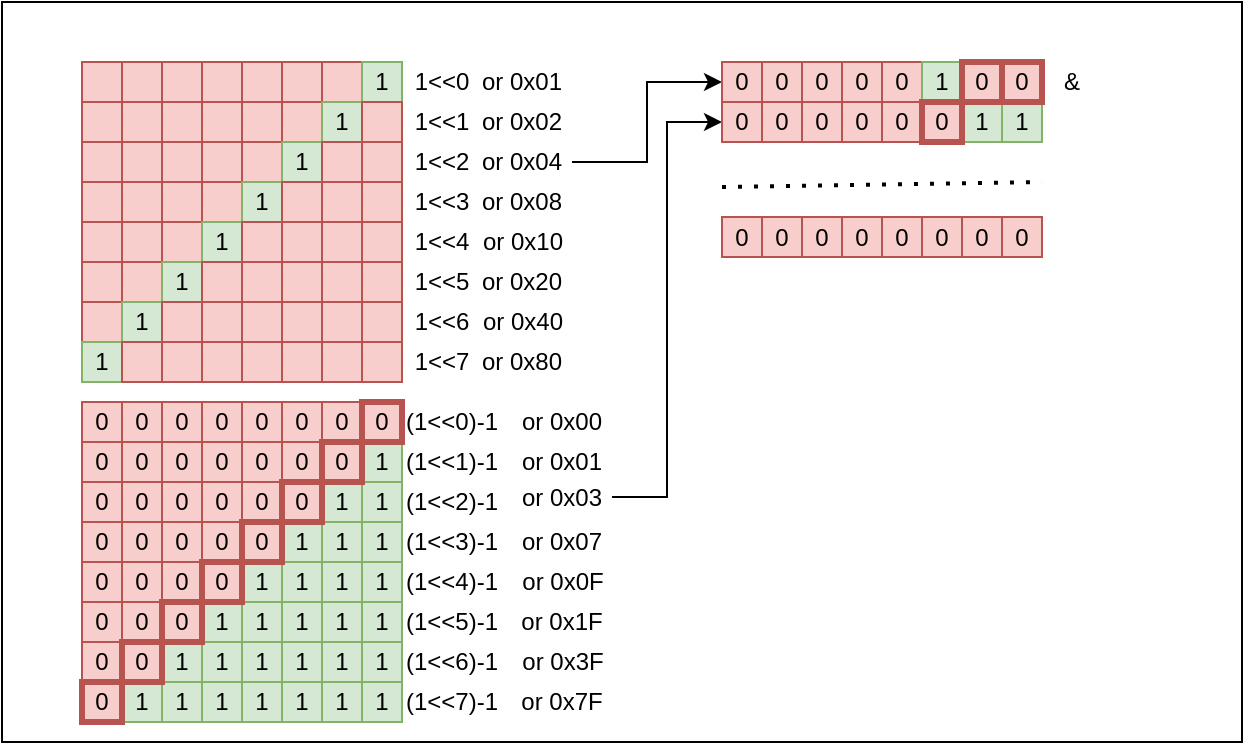 <mxfile version="20.8.16" type="device"><diagram name="Page-1" id="NR38ET6LSINFCs_Q1zSV"><mxGraphModel dx="819" dy="488" grid="1" gridSize="10" guides="1" tooltips="1" connect="1" arrows="1" fold="1" page="1" pageScale="1" pageWidth="827" pageHeight="1169" math="0" shadow="0"><root><mxCell id="0"/><mxCell id="1" parent="0"/><mxCell id="IAJp0LTzA-rGUFj2sGDD-231" value="" style="rounded=0;whiteSpace=wrap;html=1;strokeWidth=1;" vertex="1" parent="1"><mxGeometry x="240" y="80" width="620" height="370" as="geometry"/></mxCell><mxCell id="IAJp0LTzA-rGUFj2sGDD-2" value="0" style="rounded=0;whiteSpace=wrap;html=1;fillColor=#f8cecc;strokeColor=#b85450;" vertex="1" parent="1"><mxGeometry x="320" y="280" width="20" height="20" as="geometry"/></mxCell><mxCell id="IAJp0LTzA-rGUFj2sGDD-3" value="0" style="rounded=0;whiteSpace=wrap;html=1;fillColor=#f8cecc;strokeColor=#b85450;" vertex="1" parent="1"><mxGeometry x="340" y="280" width="20" height="20" as="geometry"/></mxCell><mxCell id="IAJp0LTzA-rGUFj2sGDD-4" value="0" style="rounded=0;whiteSpace=wrap;html=1;fillColor=#f8cecc;strokeColor=#b85450;" vertex="1" parent="1"><mxGeometry x="360" y="280" width="20" height="20" as="geometry"/></mxCell><mxCell id="IAJp0LTzA-rGUFj2sGDD-5" value="0" style="rounded=0;whiteSpace=wrap;html=1;fillColor=#f8cecc;strokeColor=#b85450;" vertex="1" parent="1"><mxGeometry x="380" y="280" width="20" height="20" as="geometry"/></mxCell><mxCell id="IAJp0LTzA-rGUFj2sGDD-6" value="0" style="rounded=0;whiteSpace=wrap;html=1;fillColor=#f8cecc;strokeColor=#b85450;" vertex="1" parent="1"><mxGeometry x="400" y="280" width="20" height="20" as="geometry"/></mxCell><mxCell id="IAJp0LTzA-rGUFj2sGDD-7" value="0" style="rounded=0;whiteSpace=wrap;html=1;fillColor=#f8cecc;strokeColor=#b85450;" vertex="1" parent="1"><mxGeometry x="280" y="300" width="20" height="20" as="geometry"/></mxCell><mxCell id="IAJp0LTzA-rGUFj2sGDD-8" value="0" style="rounded=0;whiteSpace=wrap;html=1;fillColor=#f8cecc;strokeColor=#b85450;" vertex="1" parent="1"><mxGeometry x="300" y="300" width="20" height="20" as="geometry"/></mxCell><mxCell id="IAJp0LTzA-rGUFj2sGDD-9" value="0" style="rounded=0;whiteSpace=wrap;html=1;fillColor=#f8cecc;strokeColor=#b85450;" vertex="1" parent="1"><mxGeometry x="320" y="300" width="20" height="20" as="geometry"/></mxCell><mxCell id="IAJp0LTzA-rGUFj2sGDD-10" value="0" style="rounded=0;whiteSpace=wrap;html=1;fillColor=#f8cecc;strokeColor=#b85450;" vertex="1" parent="1"><mxGeometry x="340" y="300" width="20" height="20" as="geometry"/></mxCell><mxCell id="IAJp0LTzA-rGUFj2sGDD-11" value="0" style="rounded=0;whiteSpace=wrap;html=1;fillColor=#f8cecc;strokeColor=#b85450;" vertex="1" parent="1"><mxGeometry x="360" y="300" width="20" height="20" as="geometry"/></mxCell><mxCell id="IAJp0LTzA-rGUFj2sGDD-12" value="0" style="rounded=0;whiteSpace=wrap;html=1;fillColor=#f8cecc;strokeColor=#b85450;" vertex="1" parent="1"><mxGeometry x="380" y="300" width="20" height="20" as="geometry"/></mxCell><mxCell id="IAJp0LTzA-rGUFj2sGDD-13" value="1" style="rounded=0;whiteSpace=wrap;html=1;fillColor=#d5e8d4;strokeColor=#82b366;" vertex="1" parent="1"><mxGeometry x="420" y="300" width="20" height="20" as="geometry"/></mxCell><mxCell id="IAJp0LTzA-rGUFj2sGDD-14" value="0" style="rounded=0;whiteSpace=wrap;html=1;fillColor=#f8cecc;strokeColor=#b85450;" vertex="1" parent="1"><mxGeometry x="280" y="320" width="20" height="20" as="geometry"/></mxCell><mxCell id="IAJp0LTzA-rGUFj2sGDD-15" value="0" style="rounded=0;whiteSpace=wrap;html=1;fillColor=#f8cecc;strokeColor=#b85450;" vertex="1" parent="1"><mxGeometry x="300" y="320" width="20" height="20" as="geometry"/></mxCell><mxCell id="IAJp0LTzA-rGUFj2sGDD-16" value="0" style="rounded=0;whiteSpace=wrap;html=1;fillColor=#f8cecc;strokeColor=#b85450;" vertex="1" parent="1"><mxGeometry x="320" y="320" width="20" height="20" as="geometry"/></mxCell><mxCell id="IAJp0LTzA-rGUFj2sGDD-17" value="0" style="rounded=0;whiteSpace=wrap;html=1;fillColor=#f8cecc;strokeColor=#b85450;" vertex="1" parent="1"><mxGeometry x="340" y="320" width="20" height="20" as="geometry"/></mxCell><mxCell id="IAJp0LTzA-rGUFj2sGDD-18" value="0" style="rounded=0;whiteSpace=wrap;html=1;fillColor=#f8cecc;strokeColor=#b85450;" vertex="1" parent="1"><mxGeometry x="360" y="320" width="20" height="20" as="geometry"/></mxCell><mxCell id="IAJp0LTzA-rGUFj2sGDD-19" value="1" style="rounded=0;whiteSpace=wrap;html=1;fillColor=#d5e8d4;strokeColor=#82b366;" vertex="1" parent="1"><mxGeometry x="400" y="320" width="20" height="20" as="geometry"/></mxCell><mxCell id="IAJp0LTzA-rGUFj2sGDD-20" value="1" style="rounded=0;whiteSpace=wrap;html=1;fillColor=#d5e8d4;strokeColor=#82b366;" vertex="1" parent="1"><mxGeometry x="420" y="320" width="20" height="20" as="geometry"/></mxCell><mxCell id="IAJp0LTzA-rGUFj2sGDD-21" value="0" style="rounded=0;whiteSpace=wrap;html=1;fillColor=#f8cecc;strokeColor=#b85450;" vertex="1" parent="1"><mxGeometry x="280" y="340" width="20" height="20" as="geometry"/></mxCell><mxCell id="IAJp0LTzA-rGUFj2sGDD-22" value="0" style="rounded=0;whiteSpace=wrap;html=1;fillColor=#f8cecc;strokeColor=#b85450;" vertex="1" parent="1"><mxGeometry x="300" y="340" width="20" height="20" as="geometry"/></mxCell><mxCell id="IAJp0LTzA-rGUFj2sGDD-23" value="0" style="rounded=0;whiteSpace=wrap;html=1;fillColor=#f8cecc;strokeColor=#b85450;" vertex="1" parent="1"><mxGeometry x="320" y="340" width="20" height="20" as="geometry"/></mxCell><mxCell id="IAJp0LTzA-rGUFj2sGDD-24" value="0" style="rounded=0;whiteSpace=wrap;html=1;fillColor=#f8cecc;strokeColor=#b85450;" vertex="1" parent="1"><mxGeometry x="340" y="340" width="20" height="20" as="geometry"/></mxCell><mxCell id="IAJp0LTzA-rGUFj2sGDD-25" value="1" style="rounded=0;whiteSpace=wrap;html=1;fillColor=#d5e8d4;strokeColor=#82b366;" vertex="1" parent="1"><mxGeometry x="380" y="340" width="20" height="20" as="geometry"/></mxCell><mxCell id="IAJp0LTzA-rGUFj2sGDD-26" value="1" style="rounded=0;whiteSpace=wrap;html=1;fillColor=#d5e8d4;strokeColor=#82b366;" vertex="1" parent="1"><mxGeometry x="400" y="340" width="20" height="20" as="geometry"/></mxCell><mxCell id="IAJp0LTzA-rGUFj2sGDD-27" value="1" style="rounded=0;whiteSpace=wrap;html=1;fillColor=#d5e8d4;strokeColor=#82b366;" vertex="1" parent="1"><mxGeometry x="420" y="340" width="20" height="20" as="geometry"/></mxCell><mxCell id="IAJp0LTzA-rGUFj2sGDD-28" value="0" style="rounded=0;whiteSpace=wrap;html=1;fillColor=#f8cecc;strokeColor=#b85450;" vertex="1" parent="1"><mxGeometry x="280" y="360" width="20" height="20" as="geometry"/></mxCell><mxCell id="IAJp0LTzA-rGUFj2sGDD-29" value="0" style="rounded=0;whiteSpace=wrap;html=1;fillColor=#f8cecc;strokeColor=#b85450;" vertex="1" parent="1"><mxGeometry x="300" y="360" width="20" height="20" as="geometry"/></mxCell><mxCell id="IAJp0LTzA-rGUFj2sGDD-30" value="0" style="rounded=0;whiteSpace=wrap;html=1;fillColor=#f8cecc;strokeColor=#b85450;" vertex="1" parent="1"><mxGeometry x="320" y="360" width="20" height="20" as="geometry"/></mxCell><mxCell id="IAJp0LTzA-rGUFj2sGDD-31" value="1" style="rounded=0;whiteSpace=wrap;html=1;fillColor=#d5e8d4;strokeColor=#82b366;" vertex="1" parent="1"><mxGeometry x="360" y="360" width="20" height="20" as="geometry"/></mxCell><mxCell id="IAJp0LTzA-rGUFj2sGDD-32" value="1" style="rounded=0;whiteSpace=wrap;html=1;fillColor=#d5e8d4;strokeColor=#82b366;" vertex="1" parent="1"><mxGeometry x="380" y="360" width="20" height="20" as="geometry"/></mxCell><mxCell id="IAJp0LTzA-rGUFj2sGDD-33" value="1" style="rounded=0;whiteSpace=wrap;html=1;fillColor=#d5e8d4;strokeColor=#82b366;" vertex="1" parent="1"><mxGeometry x="400" y="360" width="20" height="20" as="geometry"/></mxCell><mxCell id="IAJp0LTzA-rGUFj2sGDD-34" value="1" style="rounded=0;whiteSpace=wrap;html=1;fillColor=#d5e8d4;strokeColor=#82b366;" vertex="1" parent="1"><mxGeometry x="420" y="360" width="20" height="20" as="geometry"/></mxCell><mxCell id="IAJp0LTzA-rGUFj2sGDD-35" value="0" style="rounded=0;whiteSpace=wrap;html=1;fillColor=#f8cecc;strokeColor=#b85450;" vertex="1" parent="1"><mxGeometry x="280" y="380" width="20" height="20" as="geometry"/></mxCell><mxCell id="IAJp0LTzA-rGUFj2sGDD-36" value="0" style="rounded=0;whiteSpace=wrap;html=1;fillColor=#f8cecc;strokeColor=#b85450;" vertex="1" parent="1"><mxGeometry x="300" y="380" width="20" height="20" as="geometry"/></mxCell><mxCell id="IAJp0LTzA-rGUFj2sGDD-37" value="1" style="rounded=0;whiteSpace=wrap;html=1;fillColor=#d5e8d4;strokeColor=#82b366;" vertex="1" parent="1"><mxGeometry x="340" y="380" width="20" height="20" as="geometry"/></mxCell><mxCell id="IAJp0LTzA-rGUFj2sGDD-38" value="1" style="rounded=0;whiteSpace=wrap;html=1;fillColor=#d5e8d4;strokeColor=#82b366;" vertex="1" parent="1"><mxGeometry x="360" y="380" width="20" height="20" as="geometry"/></mxCell><mxCell id="IAJp0LTzA-rGUFj2sGDD-39" value="1" style="rounded=0;whiteSpace=wrap;html=1;fillColor=#d5e8d4;strokeColor=#82b366;" vertex="1" parent="1"><mxGeometry x="380" y="380" width="20" height="20" as="geometry"/></mxCell><mxCell id="IAJp0LTzA-rGUFj2sGDD-40" value="1" style="rounded=0;whiteSpace=wrap;html=1;fillColor=#d5e8d4;strokeColor=#82b366;" vertex="1" parent="1"><mxGeometry x="400" y="380" width="20" height="20" as="geometry"/></mxCell><mxCell id="IAJp0LTzA-rGUFj2sGDD-41" value="1" style="rounded=0;whiteSpace=wrap;html=1;fillColor=#d5e8d4;strokeColor=#82b366;" vertex="1" parent="1"><mxGeometry x="420" y="380" width="20" height="20" as="geometry"/></mxCell><mxCell id="IAJp0LTzA-rGUFj2sGDD-42" value="0" style="rounded=0;whiteSpace=wrap;html=1;fillColor=#f8cecc;strokeColor=#b85450;" vertex="1" parent="1"><mxGeometry x="280" y="400" width="20" height="20" as="geometry"/></mxCell><mxCell id="IAJp0LTzA-rGUFj2sGDD-43" value="1" style="rounded=0;whiteSpace=wrap;html=1;fillColor=#d5e8d4;strokeColor=#82b366;" vertex="1" parent="1"><mxGeometry x="320" y="400" width="20" height="20" as="geometry"/></mxCell><mxCell id="IAJp0LTzA-rGUFj2sGDD-44" value="1" style="rounded=0;whiteSpace=wrap;html=1;fillColor=#d5e8d4;strokeColor=#82b366;" vertex="1" parent="1"><mxGeometry x="340" y="400" width="20" height="20" as="geometry"/></mxCell><mxCell id="IAJp0LTzA-rGUFj2sGDD-45" value="1" style="rounded=0;whiteSpace=wrap;html=1;fillColor=#d5e8d4;strokeColor=#82b366;" vertex="1" parent="1"><mxGeometry x="360" y="400" width="20" height="20" as="geometry"/></mxCell><mxCell id="IAJp0LTzA-rGUFj2sGDD-46" value="1" style="rounded=0;whiteSpace=wrap;html=1;fillColor=#d5e8d4;strokeColor=#82b366;" vertex="1" parent="1"><mxGeometry x="380" y="400" width="20" height="20" as="geometry"/></mxCell><mxCell id="IAJp0LTzA-rGUFj2sGDD-47" value="1" style="rounded=0;whiteSpace=wrap;html=1;fillColor=#d5e8d4;strokeColor=#82b366;" vertex="1" parent="1"><mxGeometry x="400" y="400" width="20" height="20" as="geometry"/></mxCell><mxCell id="IAJp0LTzA-rGUFj2sGDD-48" value="1" style="rounded=0;whiteSpace=wrap;html=1;fillColor=#d5e8d4;strokeColor=#82b366;" vertex="1" parent="1"><mxGeometry x="420" y="400" width="20" height="20" as="geometry"/></mxCell><mxCell id="IAJp0LTzA-rGUFj2sGDD-49" value="1" style="rounded=0;whiteSpace=wrap;html=1;fillColor=#d5e8d4;strokeColor=#82b366;" vertex="1" parent="1"><mxGeometry x="300" y="420" width="20" height="20" as="geometry"/></mxCell><mxCell id="IAJp0LTzA-rGUFj2sGDD-50" value="1" style="rounded=0;whiteSpace=wrap;html=1;fillColor=#d5e8d4;strokeColor=#82b366;" vertex="1" parent="1"><mxGeometry x="320" y="420" width="20" height="20" as="geometry"/></mxCell><mxCell id="IAJp0LTzA-rGUFj2sGDD-51" value="1" style="rounded=0;whiteSpace=wrap;html=1;fillColor=#d5e8d4;strokeColor=#82b366;" vertex="1" parent="1"><mxGeometry x="340" y="420" width="20" height="20" as="geometry"/></mxCell><mxCell id="IAJp0LTzA-rGUFj2sGDD-52" value="1" style="rounded=0;whiteSpace=wrap;html=1;fillColor=#d5e8d4;strokeColor=#82b366;" vertex="1" parent="1"><mxGeometry x="360" y="420" width="20" height="20" as="geometry"/></mxCell><mxCell id="IAJp0LTzA-rGUFj2sGDD-53" value="1" style="rounded=0;whiteSpace=wrap;html=1;fillColor=#d5e8d4;strokeColor=#82b366;" vertex="1" parent="1"><mxGeometry x="380" y="420" width="20" height="20" as="geometry"/></mxCell><mxCell id="IAJp0LTzA-rGUFj2sGDD-54" value="1" style="rounded=0;whiteSpace=wrap;html=1;fillColor=#d5e8d4;strokeColor=#82b366;" vertex="1" parent="1"><mxGeometry x="400" y="420" width="20" height="20" as="geometry"/></mxCell><mxCell id="IAJp0LTzA-rGUFj2sGDD-55" value="1" style="rounded=0;whiteSpace=wrap;html=1;fillColor=#d5e8d4;strokeColor=#82b366;" vertex="1" parent="1"><mxGeometry x="420" y="420" width="20" height="20" as="geometry"/></mxCell><mxCell id="IAJp0LTzA-rGUFj2sGDD-56" value="(1&amp;lt;&amp;lt;1)-1" style="text;html=1;strokeColor=none;fillColor=none;align=center;verticalAlign=middle;whiteSpace=wrap;rounded=0;" vertex="1" parent="1"><mxGeometry x="440" y="302.5" width="50" height="15" as="geometry"/></mxCell><mxCell id="IAJp0LTzA-rGUFj2sGDD-57" value="(1&amp;lt;&amp;lt;2)-1" style="text;html=1;strokeColor=none;fillColor=none;align=center;verticalAlign=middle;whiteSpace=wrap;rounded=0;" vertex="1" parent="1"><mxGeometry x="445" y="322.5" width="40" height="15" as="geometry"/></mxCell><mxCell id="IAJp0LTzA-rGUFj2sGDD-58" value="(1&amp;lt;&amp;lt;3)-1" style="text;html=1;strokeColor=none;fillColor=none;align=center;verticalAlign=middle;whiteSpace=wrap;rounded=0;" vertex="1" parent="1"><mxGeometry x="445" y="342.5" width="40" height="15" as="geometry"/></mxCell><mxCell id="IAJp0LTzA-rGUFj2sGDD-59" value="(1&amp;lt;&amp;lt;4)-1" style="text;html=1;strokeColor=none;fillColor=none;align=center;verticalAlign=middle;whiteSpace=wrap;rounded=0;" vertex="1" parent="1"><mxGeometry x="445" y="362.5" width="40" height="15" as="geometry"/></mxCell><mxCell id="IAJp0LTzA-rGUFj2sGDD-60" value="(1&amp;lt;&amp;lt;5)-1" style="text;html=1;strokeColor=none;fillColor=none;align=center;verticalAlign=middle;whiteSpace=wrap;rounded=0;" vertex="1" parent="1"><mxGeometry x="445" y="382.5" width="40" height="15" as="geometry"/></mxCell><mxCell id="IAJp0LTzA-rGUFj2sGDD-61" value="(1&amp;lt;&amp;lt;6)-1" style="text;html=1;strokeColor=none;fillColor=none;align=center;verticalAlign=middle;whiteSpace=wrap;rounded=0;" vertex="1" parent="1"><mxGeometry x="445" y="402.5" width="40" height="15" as="geometry"/></mxCell><mxCell id="IAJp0LTzA-rGUFj2sGDD-62" value="(1&amp;lt;&amp;lt;7)-1" style="text;html=1;strokeColor=none;fillColor=none;align=center;verticalAlign=middle;whiteSpace=wrap;rounded=0;" vertex="1" parent="1"><mxGeometry x="445" y="422.5" width="40" height="15" as="geometry"/></mxCell><mxCell id="IAJp0LTzA-rGUFj2sGDD-63" value="or 0x01" style="text;html=1;strokeColor=none;fillColor=none;align=center;verticalAlign=middle;whiteSpace=wrap;rounded=0;" vertex="1" parent="1"><mxGeometry x="490" y="302.5" width="60" height="15" as="geometry"/></mxCell><mxCell id="IAJp0LTzA-rGUFj2sGDD-220" style="edgeStyle=orthogonalEdgeStyle;rounded=0;orthogonalLoop=1;jettySize=auto;html=1;exitX=1;exitY=0.5;exitDx=0;exitDy=0;entryX=0;entryY=0.5;entryDx=0;entryDy=0;" edge="1" parent="1" source="IAJp0LTzA-rGUFj2sGDD-64" target="IAJp0LTzA-rGUFj2sGDD-201"><mxGeometry relative="1" as="geometry"/></mxCell><mxCell id="IAJp0LTzA-rGUFj2sGDD-64" value="or 0x03" style="text;html=1;strokeColor=none;fillColor=none;align=center;verticalAlign=middle;whiteSpace=wrap;rounded=0;" vertex="1" parent="1"><mxGeometry x="495" y="320" width="50" height="15" as="geometry"/></mxCell><mxCell id="IAJp0LTzA-rGUFj2sGDD-65" value="or 0x07" style="text;html=1;strokeColor=none;fillColor=none;align=center;verticalAlign=middle;whiteSpace=wrap;rounded=0;" vertex="1" parent="1"><mxGeometry x="495" y="342.5" width="50" height="15" as="geometry"/></mxCell><mxCell id="IAJp0LTzA-rGUFj2sGDD-66" value="or 0x0F" style="text;html=1;strokeColor=none;fillColor=none;align=center;verticalAlign=middle;whiteSpace=wrap;rounded=0;" vertex="1" parent="1"><mxGeometry x="497.5" y="362.5" width="45" height="15" as="geometry"/></mxCell><mxCell id="IAJp0LTzA-rGUFj2sGDD-67" value="or 0x1F" style="text;html=1;strokeColor=none;fillColor=none;align=center;verticalAlign=middle;whiteSpace=wrap;rounded=0;" vertex="1" parent="1"><mxGeometry x="495" y="382.5" width="50" height="15" as="geometry"/></mxCell><mxCell id="IAJp0LTzA-rGUFj2sGDD-68" value="or 0x3F" style="text;html=1;strokeColor=none;fillColor=none;align=center;verticalAlign=middle;whiteSpace=wrap;rounded=0;" vertex="1" parent="1"><mxGeometry x="497.5" y="402.5" width="45" height="15" as="geometry"/></mxCell><mxCell id="IAJp0LTzA-rGUFj2sGDD-69" value="or 0x7F" style="text;html=1;strokeColor=none;fillColor=none;align=center;verticalAlign=middle;whiteSpace=wrap;rounded=0;" vertex="1" parent="1"><mxGeometry x="495" y="422.5" width="50" height="15" as="geometry"/></mxCell><mxCell id="IAJp0LTzA-rGUFj2sGDD-70" value="0" style="rounded=0;whiteSpace=wrap;html=1;fillColor=#f8cecc;strokeColor=#b85450;" vertex="1" parent="1"><mxGeometry x="300" y="280" width="20" height="20" as="geometry"/></mxCell><mxCell id="IAJp0LTzA-rGUFj2sGDD-71" value="0" style="rounded=0;whiteSpace=wrap;html=1;fillColor=#f8cecc;strokeColor=#b85450;" vertex="1" parent="1"><mxGeometry x="280" y="280" width="20" height="20" as="geometry"/></mxCell><mxCell id="IAJp0LTzA-rGUFj2sGDD-72" value="0" style="rounded=0;whiteSpace=wrap;html=1;fillColor=#f8cecc;strokeColor=#b85450;strokeWidth=3;" vertex="1" parent="1"><mxGeometry x="420" y="280" width="20" height="20" as="geometry"/></mxCell><mxCell id="IAJp0LTzA-rGUFj2sGDD-73" value="0" style="rounded=0;whiteSpace=wrap;html=1;fillColor=#f8cecc;strokeColor=#b85450;strokeWidth=3;" vertex="1" parent="1"><mxGeometry x="400" y="300" width="20" height="20" as="geometry"/></mxCell><mxCell id="IAJp0LTzA-rGUFj2sGDD-74" value="0" style="rounded=0;whiteSpace=wrap;html=1;fillColor=#f8cecc;strokeColor=#b85450;strokeWidth=3;" vertex="1" parent="1"><mxGeometry x="380" y="320" width="20" height="20" as="geometry"/></mxCell><mxCell id="IAJp0LTzA-rGUFj2sGDD-75" value="0" style="rounded=0;whiteSpace=wrap;html=1;fillColor=#f8cecc;strokeColor=#b85450;direction=south;strokeWidth=3;" vertex="1" parent="1"><mxGeometry x="360" y="340" width="20" height="20" as="geometry"/></mxCell><mxCell id="IAJp0LTzA-rGUFj2sGDD-76" value="0" style="rounded=0;whiteSpace=wrap;html=1;fillColor=#f8cecc;strokeColor=#b85450;strokeWidth=3;" vertex="1" parent="1"><mxGeometry x="340" y="360" width="20" height="20" as="geometry"/></mxCell><mxCell id="IAJp0LTzA-rGUFj2sGDD-77" value="0" style="rounded=0;whiteSpace=wrap;html=1;fillColor=#f8cecc;strokeColor=#b85450;strokeWidth=3;" vertex="1" parent="1"><mxGeometry x="320" y="380" width="20" height="20" as="geometry"/></mxCell><mxCell id="IAJp0LTzA-rGUFj2sGDD-78" value="0" style="rounded=0;whiteSpace=wrap;html=1;fillColor=#f8cecc;strokeColor=#b85450;strokeWidth=3;" vertex="1" parent="1"><mxGeometry x="300" y="400" width="20" height="20" as="geometry"/></mxCell><mxCell id="IAJp0LTzA-rGUFj2sGDD-79" value="0" style="rounded=0;whiteSpace=wrap;html=1;fillColor=#f8cecc;strokeColor=#b85450;strokeWidth=3;" vertex="1" parent="1"><mxGeometry x="280" y="420" width="20" height="20" as="geometry"/></mxCell><mxCell id="IAJp0LTzA-rGUFj2sGDD-81" value="" style="rounded=0;whiteSpace=wrap;html=1;fillColor=#f8cecc;strokeColor=#b85450;" vertex="1" parent="1"><mxGeometry x="320" y="110" width="20" height="20" as="geometry"/></mxCell><mxCell id="IAJp0LTzA-rGUFj2sGDD-82" value="" style="rounded=0;whiteSpace=wrap;html=1;fillColor=#f8cecc;strokeColor=#b85450;" vertex="1" parent="1"><mxGeometry x="340" y="110" width="20" height="20" as="geometry"/></mxCell><mxCell id="IAJp0LTzA-rGUFj2sGDD-83" value="" style="rounded=0;whiteSpace=wrap;html=1;fillColor=#f8cecc;strokeColor=#b85450;" vertex="1" parent="1"><mxGeometry x="360" y="110" width="20" height="20" as="geometry"/></mxCell><mxCell id="IAJp0LTzA-rGUFj2sGDD-84" value="" style="rounded=0;whiteSpace=wrap;html=1;fillColor=#f8cecc;strokeColor=#b85450;" vertex="1" parent="1"><mxGeometry x="380" y="110" width="20" height="20" as="geometry"/></mxCell><mxCell id="IAJp0LTzA-rGUFj2sGDD-85" value="" style="rounded=0;whiteSpace=wrap;html=1;fillColor=#f8cecc;strokeColor=#b85450;" vertex="1" parent="1"><mxGeometry x="400" y="110" width="20" height="20" as="geometry"/></mxCell><mxCell id="IAJp0LTzA-rGUFj2sGDD-86" value="1" style="rounded=0;whiteSpace=wrap;html=1;fillColor=#d5e8d4;strokeColor=#82b366;" vertex="1" parent="1"><mxGeometry x="420" y="110" width="20" height="20" as="geometry"/></mxCell><mxCell id="IAJp0LTzA-rGUFj2sGDD-87" value="" style="rounded=0;whiteSpace=wrap;html=1;fillColor=#f8cecc;strokeColor=#b85450;" vertex="1" parent="1"><mxGeometry x="280" y="130" width="20" height="20" as="geometry"/></mxCell><mxCell id="IAJp0LTzA-rGUFj2sGDD-88" value="" style="rounded=0;whiteSpace=wrap;html=1;fillColor=#f8cecc;strokeColor=#b85450;" vertex="1" parent="1"><mxGeometry x="300" y="130" width="20" height="20" as="geometry"/></mxCell><mxCell id="IAJp0LTzA-rGUFj2sGDD-89" value="" style="rounded=0;whiteSpace=wrap;html=1;fillColor=#f8cecc;strokeColor=#b85450;" vertex="1" parent="1"><mxGeometry x="320" y="130" width="20" height="20" as="geometry"/></mxCell><mxCell id="IAJp0LTzA-rGUFj2sGDD-90" value="" style="rounded=0;whiteSpace=wrap;html=1;fillColor=#f8cecc;strokeColor=#b85450;" vertex="1" parent="1"><mxGeometry x="340" y="130" width="20" height="20" as="geometry"/></mxCell><mxCell id="IAJp0LTzA-rGUFj2sGDD-91" value="" style="rounded=0;whiteSpace=wrap;html=1;fillColor=#f8cecc;strokeColor=#b85450;" vertex="1" parent="1"><mxGeometry x="360" y="130" width="20" height="20" as="geometry"/></mxCell><mxCell id="IAJp0LTzA-rGUFj2sGDD-92" value="" style="rounded=0;whiteSpace=wrap;html=1;fillColor=#f8cecc;strokeColor=#b85450;" vertex="1" parent="1"><mxGeometry x="380" y="130" width="20" height="20" as="geometry"/></mxCell><mxCell id="IAJp0LTzA-rGUFj2sGDD-93" value="1" style="rounded=0;whiteSpace=wrap;html=1;fillColor=#d5e8d4;strokeColor=#82b366;" vertex="1" parent="1"><mxGeometry x="400" y="130" width="20" height="20" as="geometry"/></mxCell><mxCell id="IAJp0LTzA-rGUFj2sGDD-94" value="" style="rounded=0;whiteSpace=wrap;html=1;fillColor=#f8cecc;strokeColor=#b85450;" vertex="1" parent="1"><mxGeometry x="420" y="130" width="20" height="20" as="geometry"/></mxCell><mxCell id="IAJp0LTzA-rGUFj2sGDD-95" value="" style="rounded=0;whiteSpace=wrap;html=1;fillColor=#f8cecc;strokeColor=#b85450;" vertex="1" parent="1"><mxGeometry x="280" y="150" width="20" height="20" as="geometry"/></mxCell><mxCell id="IAJp0LTzA-rGUFj2sGDD-96" value="" style="rounded=0;whiteSpace=wrap;html=1;fillColor=#f8cecc;strokeColor=#b85450;" vertex="1" parent="1"><mxGeometry x="300" y="150" width="20" height="20" as="geometry"/></mxCell><mxCell id="IAJp0LTzA-rGUFj2sGDD-97" value="" style="rounded=0;whiteSpace=wrap;html=1;fillColor=#f8cecc;strokeColor=#b85450;" vertex="1" parent="1"><mxGeometry x="320" y="150" width="20" height="20" as="geometry"/></mxCell><mxCell id="IAJp0LTzA-rGUFj2sGDD-98" value="" style="rounded=0;whiteSpace=wrap;html=1;fillColor=#f8cecc;strokeColor=#b85450;" vertex="1" parent="1"><mxGeometry x="340" y="150" width="20" height="20" as="geometry"/></mxCell><mxCell id="IAJp0LTzA-rGUFj2sGDD-99" value="" style="rounded=0;whiteSpace=wrap;html=1;fillColor=#f8cecc;strokeColor=#b85450;" vertex="1" parent="1"><mxGeometry x="360" y="150" width="20" height="20" as="geometry"/></mxCell><mxCell id="IAJp0LTzA-rGUFj2sGDD-100" value="1" style="rounded=0;whiteSpace=wrap;html=1;fillColor=#d5e8d4;strokeColor=#82b366;" vertex="1" parent="1"><mxGeometry x="380" y="150" width="20" height="20" as="geometry"/></mxCell><mxCell id="IAJp0LTzA-rGUFj2sGDD-101" value="" style="rounded=0;whiteSpace=wrap;html=1;fillColor=#f8cecc;strokeColor=#b85450;" vertex="1" parent="1"><mxGeometry x="400" y="150" width="20" height="20" as="geometry"/></mxCell><mxCell id="IAJp0LTzA-rGUFj2sGDD-102" value="" style="rounded=0;whiteSpace=wrap;html=1;fillColor=#f8cecc;strokeColor=#b85450;" vertex="1" parent="1"><mxGeometry x="420" y="150" width="20" height="20" as="geometry"/></mxCell><mxCell id="IAJp0LTzA-rGUFj2sGDD-103" value="" style="rounded=0;whiteSpace=wrap;html=1;fillColor=#f8cecc;strokeColor=#b85450;" vertex="1" parent="1"><mxGeometry x="280" y="170" width="20" height="20" as="geometry"/></mxCell><mxCell id="IAJp0LTzA-rGUFj2sGDD-104" value="" style="rounded=0;whiteSpace=wrap;html=1;fillColor=#f8cecc;strokeColor=#b85450;" vertex="1" parent="1"><mxGeometry x="300" y="170" width="20" height="20" as="geometry"/></mxCell><mxCell id="IAJp0LTzA-rGUFj2sGDD-105" value="" style="rounded=0;whiteSpace=wrap;html=1;fillColor=#f8cecc;strokeColor=#b85450;" vertex="1" parent="1"><mxGeometry x="320" y="170" width="20" height="20" as="geometry"/></mxCell><mxCell id="IAJp0LTzA-rGUFj2sGDD-106" value="" style="rounded=0;whiteSpace=wrap;html=1;fillColor=#f8cecc;strokeColor=#b85450;" vertex="1" parent="1"><mxGeometry x="340" y="170" width="20" height="20" as="geometry"/></mxCell><mxCell id="IAJp0LTzA-rGUFj2sGDD-107" value="1" style="rounded=0;whiteSpace=wrap;html=1;fillColor=#d5e8d4;strokeColor=#82b366;" vertex="1" parent="1"><mxGeometry x="360" y="170" width="20" height="20" as="geometry"/></mxCell><mxCell id="IAJp0LTzA-rGUFj2sGDD-108" value="" style="rounded=0;whiteSpace=wrap;html=1;fillColor=#f8cecc;strokeColor=#b85450;" vertex="1" parent="1"><mxGeometry x="380" y="170" width="20" height="20" as="geometry"/></mxCell><mxCell id="IAJp0LTzA-rGUFj2sGDD-109" value="" style="rounded=0;whiteSpace=wrap;html=1;fillColor=#f8cecc;strokeColor=#b85450;" vertex="1" parent="1"><mxGeometry x="400" y="170" width="20" height="20" as="geometry"/></mxCell><mxCell id="IAJp0LTzA-rGUFj2sGDD-110" value="" style="rounded=0;whiteSpace=wrap;html=1;fillColor=#f8cecc;strokeColor=#b85450;" vertex="1" parent="1"><mxGeometry x="420" y="170" width="20" height="20" as="geometry"/></mxCell><mxCell id="IAJp0LTzA-rGUFj2sGDD-111" value="" style="rounded=0;whiteSpace=wrap;html=1;fillColor=#f8cecc;strokeColor=#b85450;" vertex="1" parent="1"><mxGeometry x="280" y="190" width="20" height="20" as="geometry"/></mxCell><mxCell id="IAJp0LTzA-rGUFj2sGDD-112" value="" style="rounded=0;whiteSpace=wrap;html=1;fillColor=#f8cecc;strokeColor=#b85450;" vertex="1" parent="1"><mxGeometry x="300" y="190" width="20" height="20" as="geometry"/></mxCell><mxCell id="IAJp0LTzA-rGUFj2sGDD-113" value="" style="rounded=0;whiteSpace=wrap;html=1;fillColor=#f8cecc;strokeColor=#b85450;" vertex="1" parent="1"><mxGeometry x="320" y="190" width="20" height="20" as="geometry"/></mxCell><mxCell id="IAJp0LTzA-rGUFj2sGDD-114" value="1" style="rounded=0;whiteSpace=wrap;html=1;fillColor=#d5e8d4;strokeColor=#82b366;" vertex="1" parent="1"><mxGeometry x="340" y="190" width="20" height="20" as="geometry"/></mxCell><mxCell id="IAJp0LTzA-rGUFj2sGDD-115" value="" style="rounded=0;whiteSpace=wrap;html=1;fillColor=#f8cecc;strokeColor=#b85450;" vertex="1" parent="1"><mxGeometry x="360" y="190" width="20" height="20" as="geometry"/></mxCell><mxCell id="IAJp0LTzA-rGUFj2sGDD-116" value="" style="rounded=0;whiteSpace=wrap;html=1;fillColor=#f8cecc;strokeColor=#b85450;" vertex="1" parent="1"><mxGeometry x="380" y="190" width="20" height="20" as="geometry"/></mxCell><mxCell id="IAJp0LTzA-rGUFj2sGDD-117" value="" style="rounded=0;whiteSpace=wrap;html=1;fillColor=#f8cecc;strokeColor=#b85450;" vertex="1" parent="1"><mxGeometry x="400" y="190" width="20" height="20" as="geometry"/></mxCell><mxCell id="IAJp0LTzA-rGUFj2sGDD-118" value="" style="rounded=0;whiteSpace=wrap;html=1;fillColor=#f8cecc;strokeColor=#b85450;" vertex="1" parent="1"><mxGeometry x="420" y="190" width="20" height="20" as="geometry"/></mxCell><mxCell id="IAJp0LTzA-rGUFj2sGDD-119" value="" style="rounded=0;whiteSpace=wrap;html=1;fillColor=#f8cecc;strokeColor=#b85450;" vertex="1" parent="1"><mxGeometry x="280" y="210" width="20" height="20" as="geometry"/></mxCell><mxCell id="IAJp0LTzA-rGUFj2sGDD-120" value="" style="rounded=0;whiteSpace=wrap;html=1;fillColor=#f8cecc;strokeColor=#b85450;" vertex="1" parent="1"><mxGeometry x="300" y="210" width="20" height="20" as="geometry"/></mxCell><mxCell id="IAJp0LTzA-rGUFj2sGDD-121" value="1" style="rounded=0;whiteSpace=wrap;html=1;fillColor=#d5e8d4;strokeColor=#82b366;" vertex="1" parent="1"><mxGeometry x="320" y="210" width="20" height="20" as="geometry"/></mxCell><mxCell id="IAJp0LTzA-rGUFj2sGDD-122" value="" style="rounded=0;whiteSpace=wrap;html=1;fillColor=#f8cecc;strokeColor=#b85450;" vertex="1" parent="1"><mxGeometry x="340" y="210" width="20" height="20" as="geometry"/></mxCell><mxCell id="IAJp0LTzA-rGUFj2sGDD-123" value="" style="rounded=0;whiteSpace=wrap;html=1;fillColor=#f8cecc;strokeColor=#b85450;" vertex="1" parent="1"><mxGeometry x="360" y="210" width="20" height="20" as="geometry"/></mxCell><mxCell id="IAJp0LTzA-rGUFj2sGDD-124" value="" style="rounded=0;whiteSpace=wrap;html=1;fillColor=#f8cecc;strokeColor=#b85450;" vertex="1" parent="1"><mxGeometry x="380" y="210" width="20" height="20" as="geometry"/></mxCell><mxCell id="IAJp0LTzA-rGUFj2sGDD-125" value="" style="rounded=0;whiteSpace=wrap;html=1;fillColor=#f8cecc;strokeColor=#b85450;" vertex="1" parent="1"><mxGeometry x="400" y="210" width="20" height="20" as="geometry"/></mxCell><mxCell id="IAJp0LTzA-rGUFj2sGDD-126" value="" style="rounded=0;whiteSpace=wrap;html=1;fillColor=#f8cecc;strokeColor=#b85450;" vertex="1" parent="1"><mxGeometry x="420" y="210" width="20" height="20" as="geometry"/></mxCell><mxCell id="IAJp0LTzA-rGUFj2sGDD-127" value="" style="rounded=0;whiteSpace=wrap;html=1;fillColor=#f8cecc;strokeColor=#b85450;" vertex="1" parent="1"><mxGeometry x="280" y="230" width="20" height="20" as="geometry"/></mxCell><mxCell id="IAJp0LTzA-rGUFj2sGDD-128" value="1" style="rounded=0;whiteSpace=wrap;html=1;fillColor=#d5e8d4;strokeColor=#82b366;" vertex="1" parent="1"><mxGeometry x="300" y="230" width="20" height="20" as="geometry"/></mxCell><mxCell id="IAJp0LTzA-rGUFj2sGDD-129" value="" style="rounded=0;whiteSpace=wrap;html=1;fillColor=#f8cecc;strokeColor=#b85450;" vertex="1" parent="1"><mxGeometry x="320" y="230" width="20" height="20" as="geometry"/></mxCell><mxCell id="IAJp0LTzA-rGUFj2sGDD-130" value="" style="rounded=0;whiteSpace=wrap;html=1;fillColor=#f8cecc;strokeColor=#b85450;" vertex="1" parent="1"><mxGeometry x="340" y="230" width="20" height="20" as="geometry"/></mxCell><mxCell id="IAJp0LTzA-rGUFj2sGDD-131" value="" style="rounded=0;whiteSpace=wrap;html=1;fillColor=#f8cecc;strokeColor=#b85450;" vertex="1" parent="1"><mxGeometry x="360" y="230" width="20" height="20" as="geometry"/></mxCell><mxCell id="IAJp0LTzA-rGUFj2sGDD-132" value="" style="rounded=0;whiteSpace=wrap;html=1;fillColor=#f8cecc;strokeColor=#b85450;" vertex="1" parent="1"><mxGeometry x="380" y="230" width="20" height="20" as="geometry"/></mxCell><mxCell id="IAJp0LTzA-rGUFj2sGDD-133" value="" style="rounded=0;whiteSpace=wrap;html=1;fillColor=#f8cecc;strokeColor=#b85450;" vertex="1" parent="1"><mxGeometry x="400" y="230" width="20" height="20" as="geometry"/></mxCell><mxCell id="IAJp0LTzA-rGUFj2sGDD-134" value="" style="rounded=0;whiteSpace=wrap;html=1;fillColor=#f8cecc;strokeColor=#b85450;" vertex="1" parent="1"><mxGeometry x="420" y="230" width="20" height="20" as="geometry"/></mxCell><mxCell id="IAJp0LTzA-rGUFj2sGDD-135" value="1" style="rounded=0;whiteSpace=wrap;html=1;fillColor=#d5e8d4;strokeColor=#82b366;" vertex="1" parent="1"><mxGeometry x="280" y="250" width="20" height="20" as="geometry"/></mxCell><mxCell id="IAJp0LTzA-rGUFj2sGDD-136" value="" style="rounded=0;whiteSpace=wrap;html=1;fillColor=#f8cecc;strokeColor=#b85450;" vertex="1" parent="1"><mxGeometry x="300" y="250" width="20" height="20" as="geometry"/></mxCell><mxCell id="IAJp0LTzA-rGUFj2sGDD-137" value="" style="rounded=0;whiteSpace=wrap;html=1;fillColor=#f8cecc;strokeColor=#b85450;" vertex="1" parent="1"><mxGeometry x="320" y="250" width="20" height="20" as="geometry"/></mxCell><mxCell id="IAJp0LTzA-rGUFj2sGDD-138" value="" style="rounded=0;whiteSpace=wrap;html=1;fillColor=#f8cecc;strokeColor=#b85450;" vertex="1" parent="1"><mxGeometry x="340" y="250" width="20" height="20" as="geometry"/></mxCell><mxCell id="IAJp0LTzA-rGUFj2sGDD-139" value="" style="rounded=0;whiteSpace=wrap;html=1;fillColor=#f8cecc;strokeColor=#b85450;" vertex="1" parent="1"><mxGeometry x="360" y="250" width="20" height="20" as="geometry"/></mxCell><mxCell id="IAJp0LTzA-rGUFj2sGDD-140" value="" style="rounded=0;whiteSpace=wrap;html=1;fillColor=#f8cecc;strokeColor=#b85450;" vertex="1" parent="1"><mxGeometry x="380" y="250" width="20" height="20" as="geometry"/></mxCell><mxCell id="IAJp0LTzA-rGUFj2sGDD-141" value="" style="rounded=0;whiteSpace=wrap;html=1;fillColor=#f8cecc;strokeColor=#b85450;" vertex="1" parent="1"><mxGeometry x="400" y="250" width="20" height="20" as="geometry"/></mxCell><mxCell id="IAJp0LTzA-rGUFj2sGDD-142" value="" style="rounded=0;whiteSpace=wrap;html=1;fillColor=#f8cecc;strokeColor=#b85450;" vertex="1" parent="1"><mxGeometry x="420" y="250" width="20" height="20" as="geometry"/></mxCell><mxCell id="IAJp0LTzA-rGUFj2sGDD-143" value="1&amp;lt;&amp;lt;0" style="text;html=1;strokeColor=none;fillColor=none;align=center;verticalAlign=middle;whiteSpace=wrap;rounded=0;" vertex="1" parent="1"><mxGeometry x="440" y="112.5" width="40" height="15" as="geometry"/></mxCell><mxCell id="IAJp0LTzA-rGUFj2sGDD-144" value="1&amp;lt;&amp;lt;1" style="text;html=1;strokeColor=none;fillColor=none;align=center;verticalAlign=middle;whiteSpace=wrap;rounded=0;" vertex="1" parent="1"><mxGeometry x="440" y="132.5" width="40" height="15" as="geometry"/></mxCell><mxCell id="IAJp0LTzA-rGUFj2sGDD-145" value="1&amp;lt;&amp;lt;2" style="text;html=1;strokeColor=none;fillColor=none;align=center;verticalAlign=middle;whiteSpace=wrap;rounded=0;" vertex="1" parent="1"><mxGeometry x="440" y="152.5" width="40" height="15" as="geometry"/></mxCell><mxCell id="IAJp0LTzA-rGUFj2sGDD-146" value="1&amp;lt;&amp;lt;3" style="text;html=1;strokeColor=none;fillColor=none;align=center;verticalAlign=middle;whiteSpace=wrap;rounded=0;" vertex="1" parent="1"><mxGeometry x="440" y="172.5" width="40" height="15" as="geometry"/></mxCell><mxCell id="IAJp0LTzA-rGUFj2sGDD-147" value="1&amp;lt;&amp;lt;4" style="text;html=1;strokeColor=none;fillColor=none;align=center;verticalAlign=middle;whiteSpace=wrap;rounded=0;" vertex="1" parent="1"><mxGeometry x="440" y="192.5" width="40" height="15" as="geometry"/></mxCell><mxCell id="IAJp0LTzA-rGUFj2sGDD-148" value="1&amp;lt;&amp;lt;5" style="text;html=1;strokeColor=none;fillColor=none;align=center;verticalAlign=middle;whiteSpace=wrap;rounded=0;" vertex="1" parent="1"><mxGeometry x="440" y="212.5" width="40" height="15" as="geometry"/></mxCell><mxCell id="IAJp0LTzA-rGUFj2sGDD-149" value="1&amp;lt;&amp;lt;6" style="text;html=1;strokeColor=none;fillColor=none;align=center;verticalAlign=middle;whiteSpace=wrap;rounded=0;" vertex="1" parent="1"><mxGeometry x="440" y="232.5" width="40" height="15" as="geometry"/></mxCell><mxCell id="IAJp0LTzA-rGUFj2sGDD-150" value="1&amp;lt;&amp;lt;7" style="text;html=1;strokeColor=none;fillColor=none;align=center;verticalAlign=middle;whiteSpace=wrap;rounded=0;" vertex="1" parent="1"><mxGeometry x="440" y="252.5" width="40" height="15" as="geometry"/></mxCell><mxCell id="IAJp0LTzA-rGUFj2sGDD-151" value="or 0x01" style="text;html=1;strokeColor=none;fillColor=none;align=center;verticalAlign=middle;whiteSpace=wrap;rounded=0;" vertex="1" parent="1"><mxGeometry x="470" y="112.5" width="60" height="15" as="geometry"/></mxCell><mxCell id="IAJp0LTzA-rGUFj2sGDD-152" value="or 0x02" style="text;html=1;strokeColor=none;fillColor=none;align=center;verticalAlign=middle;whiteSpace=wrap;rounded=0;" vertex="1" parent="1"><mxGeometry x="470" y="132.5" width="60" height="15" as="geometry"/></mxCell><mxCell id="IAJp0LTzA-rGUFj2sGDD-219" style="edgeStyle=orthogonalEdgeStyle;rounded=0;orthogonalLoop=1;jettySize=auto;html=1;exitX=1;exitY=0.5;exitDx=0;exitDy=0;entryX=0;entryY=0.5;entryDx=0;entryDy=0;" edge="1" parent="1" source="IAJp0LTzA-rGUFj2sGDD-153" target="IAJp0LTzA-rGUFj2sGDD-193"><mxGeometry relative="1" as="geometry"/></mxCell><mxCell id="IAJp0LTzA-rGUFj2sGDD-153" value="or 0x04" style="text;html=1;strokeColor=none;fillColor=none;align=center;verticalAlign=middle;whiteSpace=wrap;rounded=0;" vertex="1" parent="1"><mxGeometry x="475" y="152.5" width="50" height="15" as="geometry"/></mxCell><mxCell id="IAJp0LTzA-rGUFj2sGDD-154" value="or 0x08" style="text;html=1;strokeColor=none;fillColor=none;align=center;verticalAlign=middle;whiteSpace=wrap;rounded=0;" vertex="1" parent="1"><mxGeometry x="475" y="172.5" width="50" height="15" as="geometry"/></mxCell><mxCell id="IAJp0LTzA-rGUFj2sGDD-155" value="or 0x10" style="text;html=1;strokeColor=none;fillColor=none;align=center;verticalAlign=middle;whiteSpace=wrap;rounded=0;" vertex="1" parent="1"><mxGeometry x="477.5" y="192.5" width="45" height="15" as="geometry"/></mxCell><mxCell id="IAJp0LTzA-rGUFj2sGDD-156" value="or 0x20" style="text;html=1;strokeColor=none;fillColor=none;align=center;verticalAlign=middle;whiteSpace=wrap;rounded=0;" vertex="1" parent="1"><mxGeometry x="475" y="212.5" width="50" height="15" as="geometry"/></mxCell><mxCell id="IAJp0LTzA-rGUFj2sGDD-157" value="or 0x40" style="text;html=1;strokeColor=none;fillColor=none;align=center;verticalAlign=middle;whiteSpace=wrap;rounded=0;" vertex="1" parent="1"><mxGeometry x="477.5" y="232.5" width="45" height="15" as="geometry"/></mxCell><mxCell id="IAJp0LTzA-rGUFj2sGDD-158" value="or 0x80" style="text;html=1;strokeColor=none;fillColor=none;align=center;verticalAlign=middle;whiteSpace=wrap;rounded=0;" vertex="1" parent="1"><mxGeometry x="475" y="252.5" width="50" height="15" as="geometry"/></mxCell><mxCell id="IAJp0LTzA-rGUFj2sGDD-159" value="" style="rounded=0;whiteSpace=wrap;html=1;fillColor=#f8cecc;strokeColor=#b85450;" vertex="1" parent="1"><mxGeometry x="300" y="110" width="20" height="20" as="geometry"/></mxCell><mxCell id="IAJp0LTzA-rGUFj2sGDD-160" value="" style="rounded=0;whiteSpace=wrap;html=1;fillColor=#f8cecc;strokeColor=#b85450;" vertex="1" parent="1"><mxGeometry x="280" y="110" width="20" height="20" as="geometry"/></mxCell><mxCell id="IAJp0LTzA-rGUFj2sGDD-193" value="0" style="rounded=0;whiteSpace=wrap;html=1;fillColor=#f8cecc;strokeColor=#b85450;" vertex="1" parent="1"><mxGeometry x="600" y="110" width="20" height="20" as="geometry"/></mxCell><mxCell id="IAJp0LTzA-rGUFj2sGDD-194" value="0" style="rounded=0;whiteSpace=wrap;html=1;fillColor=#f8cecc;strokeColor=#b85450;" vertex="1" parent="1"><mxGeometry x="620" y="110" width="20" height="20" as="geometry"/></mxCell><mxCell id="IAJp0LTzA-rGUFj2sGDD-195" value="0" style="rounded=0;whiteSpace=wrap;html=1;fillColor=#f8cecc;strokeColor=#b85450;" vertex="1" parent="1"><mxGeometry x="640" y="110" width="20" height="20" as="geometry"/></mxCell><mxCell id="IAJp0LTzA-rGUFj2sGDD-196" value="0" style="rounded=0;whiteSpace=wrap;html=1;fillColor=#f8cecc;strokeColor=#b85450;" vertex="1" parent="1"><mxGeometry x="660" y="110" width="20" height="20" as="geometry"/></mxCell><mxCell id="IAJp0LTzA-rGUFj2sGDD-197" value="0" style="rounded=0;whiteSpace=wrap;html=1;fillColor=#f8cecc;strokeColor=#b85450;" vertex="1" parent="1"><mxGeometry x="680" y="110" width="20" height="20" as="geometry"/></mxCell><mxCell id="IAJp0LTzA-rGUFj2sGDD-198" value="1" style="rounded=0;whiteSpace=wrap;html=1;fillColor=#d5e8d4;strokeColor=#82b366;" vertex="1" parent="1"><mxGeometry x="700" y="110" width="20" height="20" as="geometry"/></mxCell><mxCell id="IAJp0LTzA-rGUFj2sGDD-201" value="0" style="rounded=0;whiteSpace=wrap;html=1;fillColor=#f8cecc;strokeColor=#b85450;" vertex="1" parent="1"><mxGeometry x="600" y="130" width="20" height="20" as="geometry"/></mxCell><mxCell id="IAJp0LTzA-rGUFj2sGDD-202" value="0" style="rounded=0;whiteSpace=wrap;html=1;fillColor=#f8cecc;strokeColor=#b85450;" vertex="1" parent="1"><mxGeometry x="620" y="130" width="20" height="20" as="geometry"/></mxCell><mxCell id="IAJp0LTzA-rGUFj2sGDD-203" value="0" style="rounded=0;whiteSpace=wrap;html=1;fillColor=#f8cecc;strokeColor=#b85450;" vertex="1" parent="1"><mxGeometry x="640" y="130" width="20" height="20" as="geometry"/></mxCell><mxCell id="IAJp0LTzA-rGUFj2sGDD-204" value="0" style="rounded=0;whiteSpace=wrap;html=1;fillColor=#f8cecc;strokeColor=#b85450;" vertex="1" parent="1"><mxGeometry x="660" y="130" width="20" height="20" as="geometry"/></mxCell><mxCell id="IAJp0LTzA-rGUFj2sGDD-205" value="0" style="rounded=0;whiteSpace=wrap;html=1;fillColor=#f8cecc;strokeColor=#b85450;" vertex="1" parent="1"><mxGeometry x="680" y="130" width="20" height="20" as="geometry"/></mxCell><mxCell id="IAJp0LTzA-rGUFj2sGDD-206" value="1" style="rounded=0;whiteSpace=wrap;html=1;fillColor=#d5e8d4;strokeColor=#82b366;" vertex="1" parent="1"><mxGeometry x="720" y="130" width="20" height="20" as="geometry"/></mxCell><mxCell id="IAJp0LTzA-rGUFj2sGDD-207" value="1" style="rounded=0;whiteSpace=wrap;html=1;fillColor=#d5e8d4;strokeColor=#82b366;" vertex="1" parent="1"><mxGeometry x="740" y="130" width="20" height="20" as="geometry"/></mxCell><mxCell id="IAJp0LTzA-rGUFj2sGDD-208" value="0" style="rounded=0;whiteSpace=wrap;html=1;fillColor=#f8cecc;strokeColor=#b85450;strokeWidth=3;" vertex="1" parent="1"><mxGeometry x="700" y="130" width="20" height="20" as="geometry"/></mxCell><mxCell id="IAJp0LTzA-rGUFj2sGDD-199" value="0" style="rounded=0;whiteSpace=wrap;html=1;fillColor=#f8cecc;strokeColor=#b85450;strokeWidth=3;" vertex="1" parent="1"><mxGeometry x="720" y="110" width="20" height="20" as="geometry"/></mxCell><mxCell id="IAJp0LTzA-rGUFj2sGDD-200" value="0" style="rounded=0;whiteSpace=wrap;html=1;fillColor=#f8cecc;strokeColor=#b85450;strokeWidth=3;" vertex="1" parent="1"><mxGeometry x="740" y="110" width="20" height="20" as="geometry"/></mxCell><mxCell id="IAJp0LTzA-rGUFj2sGDD-212" value="(1&amp;lt;&amp;lt;0)-1" style="text;html=1;strokeColor=none;fillColor=none;align=center;verticalAlign=middle;whiteSpace=wrap;rounded=0;" vertex="1" parent="1"><mxGeometry x="440" y="282.5" width="50" height="15" as="geometry"/></mxCell><mxCell id="IAJp0LTzA-rGUFj2sGDD-213" value="or 0x00" style="text;html=1;strokeColor=none;fillColor=none;align=center;verticalAlign=middle;whiteSpace=wrap;rounded=0;" vertex="1" parent="1"><mxGeometry x="490" y="282.5" width="60" height="15" as="geometry"/></mxCell><mxCell id="IAJp0LTzA-rGUFj2sGDD-221" value="" style="endArrow=none;dashed=1;html=1;dashPattern=1 3;strokeWidth=2;rounded=0;" edge="1" parent="1"><mxGeometry width="50" height="50" relative="1" as="geometry"><mxPoint x="600" y="172.5" as="sourcePoint"/><mxPoint x="760" y="170" as="targetPoint"/></mxGeometry></mxCell><mxCell id="IAJp0LTzA-rGUFj2sGDD-222" value="0" style="rounded=0;whiteSpace=wrap;html=1;fillColor=#f8cecc;strokeColor=#b85450;" vertex="1" parent="1"><mxGeometry x="640" y="187.5" width="20" height="20" as="geometry"/></mxCell><mxCell id="IAJp0LTzA-rGUFj2sGDD-223" value="0" style="rounded=0;whiteSpace=wrap;html=1;fillColor=#f8cecc;strokeColor=#b85450;" vertex="1" parent="1"><mxGeometry x="660" y="187.5" width="20" height="20" as="geometry"/></mxCell><mxCell id="IAJp0LTzA-rGUFj2sGDD-224" value="0" style="rounded=0;whiteSpace=wrap;html=1;fillColor=#f8cecc;strokeColor=#b85450;" vertex="1" parent="1"><mxGeometry x="680" y="187.5" width="20" height="20" as="geometry"/></mxCell><mxCell id="IAJp0LTzA-rGUFj2sGDD-225" value="0" style="rounded=0;whiteSpace=wrap;html=1;fillColor=#f8cecc;strokeColor=#b85450;" vertex="1" parent="1"><mxGeometry x="700" y="187.5" width="20" height="20" as="geometry"/></mxCell><mxCell id="IAJp0LTzA-rGUFj2sGDD-226" value="0" style="rounded=0;whiteSpace=wrap;html=1;fillColor=#f8cecc;strokeColor=#b85450;" vertex="1" parent="1"><mxGeometry x="720" y="187.5" width="20" height="20" as="geometry"/></mxCell><mxCell id="IAJp0LTzA-rGUFj2sGDD-227" value="0" style="rounded=0;whiteSpace=wrap;html=1;fillColor=#f8cecc;strokeColor=#b85450;" vertex="1" parent="1"><mxGeometry x="620" y="187.5" width="20" height="20" as="geometry"/></mxCell><mxCell id="IAJp0LTzA-rGUFj2sGDD-228" value="0" style="rounded=0;whiteSpace=wrap;html=1;fillColor=#f8cecc;strokeColor=#b85450;" vertex="1" parent="1"><mxGeometry x="600" y="187.5" width="20" height="20" as="geometry"/></mxCell><mxCell id="IAJp0LTzA-rGUFj2sGDD-229" value="0" style="rounded=0;whiteSpace=wrap;html=1;fillColor=#f8cecc;strokeColor=#b85450;" vertex="1" parent="1"><mxGeometry x="740" y="187.5" width="20" height="20" as="geometry"/></mxCell><mxCell id="IAJp0LTzA-rGUFj2sGDD-230" value="&amp;amp;" style="text;html=1;strokeColor=none;fillColor=none;align=center;verticalAlign=middle;whiteSpace=wrap;rounded=0;" vertex="1" parent="1"><mxGeometry x="760" y="112.5" width="30" height="15" as="geometry"/></mxCell></root></mxGraphModel></diagram></mxfile>